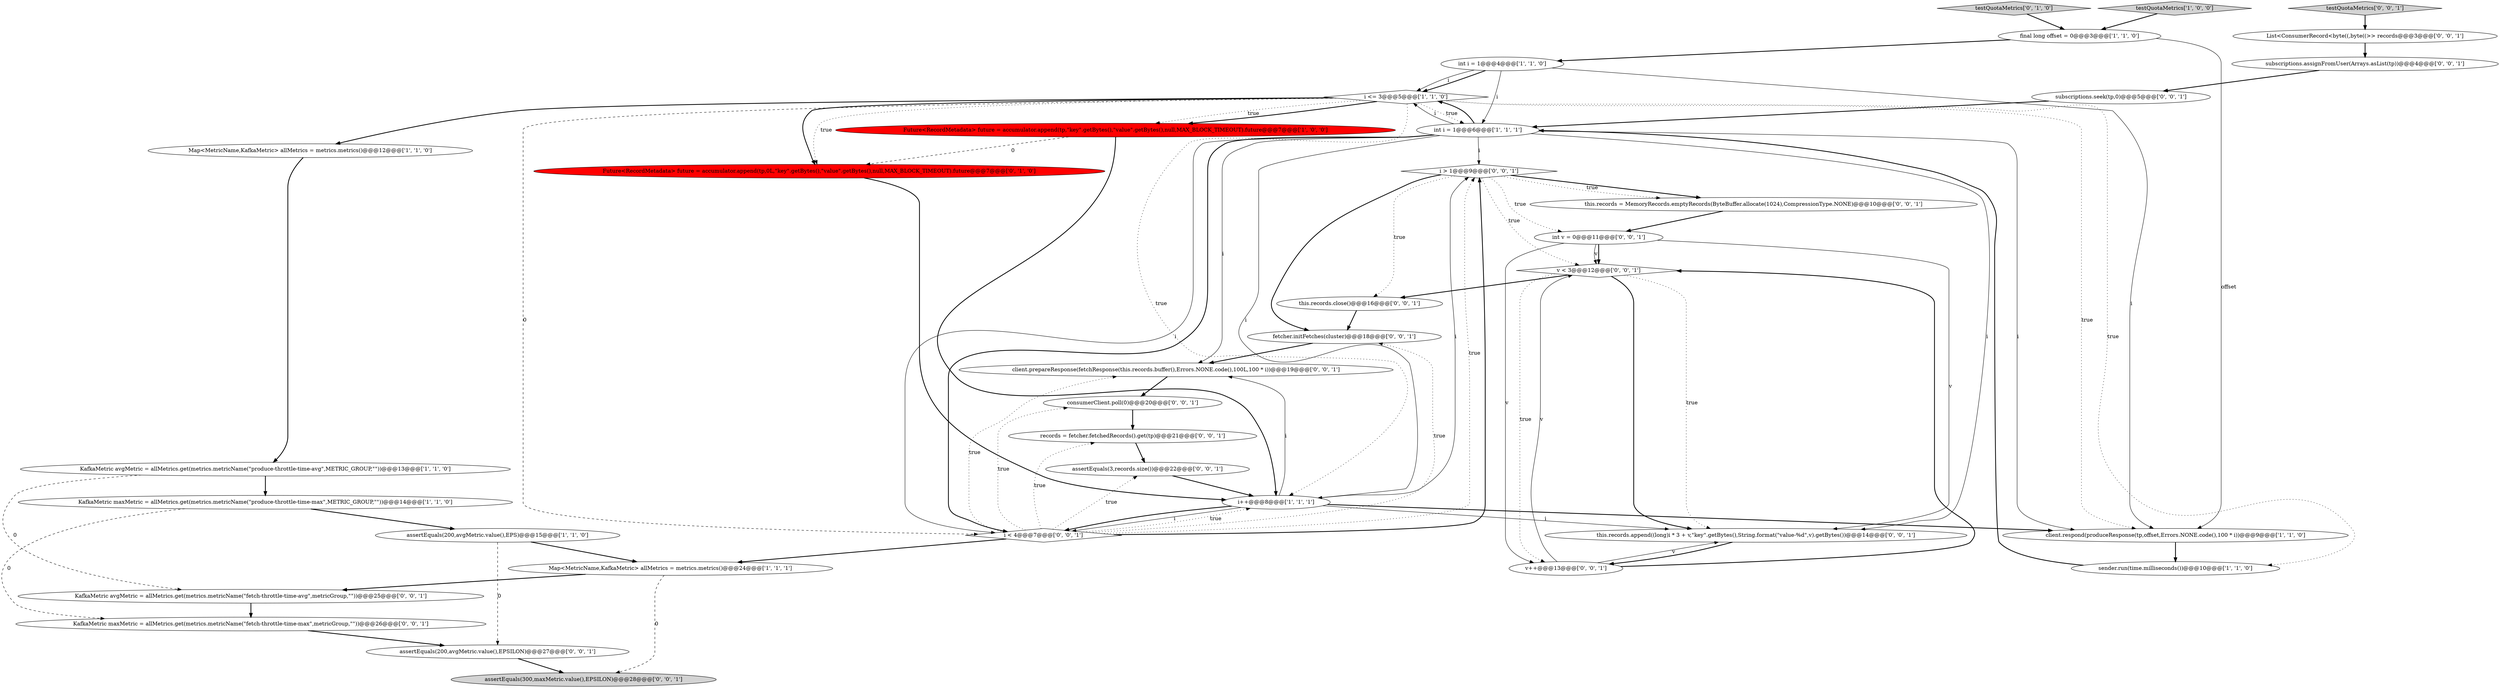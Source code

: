 digraph {
8 [style = filled, label = "assertEquals(200,avgMetric.value(),EPS)@@@15@@@['1', '1', '0']", fillcolor = white, shape = ellipse image = "AAA0AAABBB1BBB"];
28 [style = filled, label = "List<ConsumerRecord<byte((,byte((>> records@@@3@@@['0', '0', '1']", fillcolor = white, shape = ellipse image = "AAA0AAABBB3BBB"];
18 [style = filled, label = "testQuotaMetrics['0', '0', '1']", fillcolor = lightgray, shape = diamond image = "AAA0AAABBB3BBB"];
19 [style = filled, label = "KafkaMetric avgMetric = allMetrics.get(metrics.metricName(\"fetch-throttle-time-avg\",metricGroup,\"\"))@@@25@@@['0', '0', '1']", fillcolor = white, shape = ellipse image = "AAA0AAABBB3BBB"];
10 [style = filled, label = "testQuotaMetrics['1', '0', '0']", fillcolor = lightgray, shape = diamond image = "AAA0AAABBB1BBB"];
33 [style = filled, label = "i > 1@@@9@@@['0', '0', '1']", fillcolor = white, shape = diamond image = "AAA0AAABBB3BBB"];
31 [style = filled, label = "consumerClient.poll(0)@@@20@@@['0', '0', '1']", fillcolor = white, shape = ellipse image = "AAA0AAABBB3BBB"];
32 [style = filled, label = "subscriptions.assignFromUser(Arrays.asList(tp))@@@4@@@['0', '0', '1']", fillcolor = white, shape = ellipse image = "AAA0AAABBB3BBB"];
34 [style = filled, label = "v < 3@@@12@@@['0', '0', '1']", fillcolor = white, shape = diamond image = "AAA0AAABBB3BBB"];
5 [style = filled, label = "Map<MetricName,KafkaMetric> allMetrics = metrics.metrics()@@@12@@@['1', '1', '0']", fillcolor = white, shape = ellipse image = "AAA0AAABBB1BBB"];
6 [style = filled, label = "int i = 1@@@6@@@['1', '1', '1']", fillcolor = white, shape = ellipse image = "AAA0AAABBB1BBB"];
17 [style = filled, label = "assertEquals(3,records.size())@@@22@@@['0', '0', '1']", fillcolor = white, shape = ellipse image = "AAA0AAABBB3BBB"];
3 [style = filled, label = "sender.run(time.milliseconds())@@@10@@@['1', '1', '0']", fillcolor = white, shape = ellipse image = "AAA0AAABBB1BBB"];
4 [style = filled, label = "KafkaMetric maxMetric = allMetrics.get(metrics.metricName(\"produce-throttle-time-max\",METRIC_GROUP,\"\"))@@@14@@@['1', '1', '0']", fillcolor = white, shape = ellipse image = "AAA0AAABBB1BBB"];
30 [style = filled, label = "subscriptions.seek(tp,0)@@@5@@@['0', '0', '1']", fillcolor = white, shape = ellipse image = "AAA0AAABBB3BBB"];
22 [style = filled, label = "client.prepareResponse(fetchResponse(this.records.buffer(),Errors.NONE.code(),100L,100 * i))@@@19@@@['0', '0', '1']", fillcolor = white, shape = ellipse image = "AAA0AAABBB3BBB"];
25 [style = filled, label = "i < 4@@@7@@@['0', '0', '1']", fillcolor = white, shape = diamond image = "AAA0AAABBB3BBB"];
11 [style = filled, label = "i <= 3@@@5@@@['1', '1', '0']", fillcolor = white, shape = diamond image = "AAA0AAABBB1BBB"];
24 [style = filled, label = "assertEquals(200,avgMetric.value(),EPSILON)@@@27@@@['0', '0', '1']", fillcolor = white, shape = ellipse image = "AAA0AAABBB3BBB"];
2 [style = filled, label = "KafkaMetric avgMetric = allMetrics.get(metrics.metricName(\"produce-throttle-time-avg\",METRIC_GROUP,\"\"))@@@13@@@['1', '1', '0']", fillcolor = white, shape = ellipse image = "AAA0AAABBB1BBB"];
29 [style = filled, label = "this.records = MemoryRecords.emptyRecords(ByteBuffer.allocate(1024),CompressionType.NONE)@@@10@@@['0', '0', '1']", fillcolor = white, shape = ellipse image = "AAA0AAABBB3BBB"];
26 [style = filled, label = "int v = 0@@@11@@@['0', '0', '1']", fillcolor = white, shape = ellipse image = "AAA0AAABBB3BBB"];
14 [style = filled, label = "Future<RecordMetadata> future = accumulator.append(tp,0L,\"key\".getBytes(),\"value\".getBytes(),null,MAX_BLOCK_TIMEOUT).future@@@7@@@['0', '1', '0']", fillcolor = red, shape = ellipse image = "AAA1AAABBB2BBB"];
15 [style = filled, label = "testQuotaMetrics['0', '1', '0']", fillcolor = lightgray, shape = diamond image = "AAA0AAABBB2BBB"];
16 [style = filled, label = "this.records.close()@@@16@@@['0', '0', '1']", fillcolor = white, shape = ellipse image = "AAA0AAABBB3BBB"];
36 [style = filled, label = "assertEquals(300,maxMetric.value(),EPSILON)@@@28@@@['0', '0', '1']", fillcolor = lightgray, shape = ellipse image = "AAA0AAABBB3BBB"];
1 [style = filled, label = "i++@@@8@@@['1', '1', '1']", fillcolor = white, shape = ellipse image = "AAA0AAABBB1BBB"];
7 [style = filled, label = "client.respond(produceResponse(tp,offset,Errors.NONE.code(),100 * i))@@@9@@@['1', '1', '0']", fillcolor = white, shape = ellipse image = "AAA0AAABBB1BBB"];
13 [style = filled, label = "final long offset = 0@@@3@@@['1', '1', '0']", fillcolor = white, shape = ellipse image = "AAA0AAABBB1BBB"];
20 [style = filled, label = "fetcher.initFetches(cluster)@@@18@@@['0', '0', '1']", fillcolor = white, shape = ellipse image = "AAA0AAABBB3BBB"];
21 [style = filled, label = "v++@@@13@@@['0', '0', '1']", fillcolor = white, shape = ellipse image = "AAA0AAABBB3BBB"];
35 [style = filled, label = "this.records.append((long)i * 3 + v,\"key\".getBytes(),String.format(\"value-%d\",v).getBytes())@@@14@@@['0', '0', '1']", fillcolor = white, shape = ellipse image = "AAA0AAABBB3BBB"];
27 [style = filled, label = "records = fetcher.fetchedRecords().get(tp)@@@21@@@['0', '0', '1']", fillcolor = white, shape = ellipse image = "AAA0AAABBB3BBB"];
0 [style = filled, label = "Future<RecordMetadata> future = accumulator.append(tp,\"key\".getBytes(),\"value\".getBytes(),null,MAX_BLOCK_TIMEOUT).future@@@7@@@['1', '0', '0']", fillcolor = red, shape = ellipse image = "AAA1AAABBB1BBB"];
12 [style = filled, label = "int i = 1@@@4@@@['1', '1', '0']", fillcolor = white, shape = ellipse image = "AAA0AAABBB1BBB"];
23 [style = filled, label = "KafkaMetric maxMetric = allMetrics.get(metrics.metricName(\"fetch-throttle-time-max\",metricGroup,\"\"))@@@26@@@['0', '0', '1']", fillcolor = white, shape = ellipse image = "AAA0AAABBB3BBB"];
9 [style = filled, label = "Map<MetricName,KafkaMetric> allMetrics = metrics.metrics()@@@24@@@['1', '1', '1']", fillcolor = white, shape = ellipse image = "AAA0AAABBB1BBB"];
9->36 [style = dashed, label="0"];
21->35 [style = solid, label="v"];
2->19 [style = dashed, label="0"];
25->33 [style = bold, label=""];
11->14 [style = bold, label=""];
11->1 [style = dotted, label="true"];
13->7 [style = solid, label="offset"];
26->34 [style = bold, label=""];
30->6 [style = bold, label=""];
33->26 [style = dotted, label="true"];
6->11 [style = bold, label=""];
11->0 [style = dotted, label="true"];
27->17 [style = bold, label=""];
33->16 [style = dotted, label="true"];
4->8 [style = bold, label=""];
1->25 [style = solid, label="i"];
4->23 [style = dashed, label="0"];
6->1 [style = solid, label="i"];
11->7 [style = dotted, label="true"];
15->13 [style = bold, label=""];
1->22 [style = solid, label="i"];
12->11 [style = bold, label=""];
11->14 [style = dotted, label="true"];
6->7 [style = solid, label="i"];
2->4 [style = bold, label=""];
35->21 [style = bold, label=""];
18->28 [style = bold, label=""];
29->26 [style = bold, label=""];
33->29 [style = bold, label=""];
21->34 [style = solid, label="v"];
6->33 [style = solid, label="i"];
13->12 [style = bold, label=""];
31->27 [style = bold, label=""];
25->20 [style = dotted, label="true"];
12->11 [style = solid, label="i"];
6->22 [style = solid, label="i"];
34->35 [style = bold, label=""];
16->20 [style = bold, label=""];
17->1 [style = bold, label=""];
25->31 [style = dotted, label="true"];
25->9 [style = bold, label=""];
21->34 [style = bold, label=""];
26->35 [style = solid, label="v"];
3->6 [style = bold, label=""];
6->35 [style = solid, label="i"];
32->30 [style = bold, label=""];
1->7 [style = bold, label=""];
1->35 [style = solid, label="i"];
28->32 [style = bold, label=""];
26->34 [style = solid, label="v"];
12->6 [style = solid, label="i"];
11->5 [style = bold, label=""];
10->13 [style = bold, label=""];
34->35 [style = dotted, label="true"];
11->6 [style = dotted, label="true"];
0->1 [style = bold, label=""];
34->16 [style = bold, label=""];
11->25 [style = dashed, label="0"];
33->29 [style = dotted, label="true"];
9->19 [style = bold, label=""];
11->3 [style = dotted, label="true"];
1->25 [style = bold, label=""];
12->7 [style = solid, label="i"];
25->1 [style = dotted, label="true"];
34->21 [style = dotted, label="true"];
26->21 [style = solid, label="v"];
25->33 [style = dotted, label="true"];
33->20 [style = bold, label=""];
33->34 [style = dotted, label="true"];
22->31 [style = bold, label=""];
8->24 [style = dashed, label="0"];
7->3 [style = bold, label=""];
14->1 [style = bold, label=""];
1->33 [style = solid, label="i"];
20->22 [style = bold, label=""];
0->14 [style = dashed, label="0"];
24->36 [style = bold, label=""];
5->2 [style = bold, label=""];
23->24 [style = bold, label=""];
11->0 [style = bold, label=""];
6->11 [style = solid, label="i"];
6->25 [style = solid, label="i"];
25->17 [style = dotted, label="true"];
19->23 [style = bold, label=""];
8->9 [style = bold, label=""];
25->22 [style = dotted, label="true"];
25->27 [style = dotted, label="true"];
6->25 [style = bold, label=""];
}
